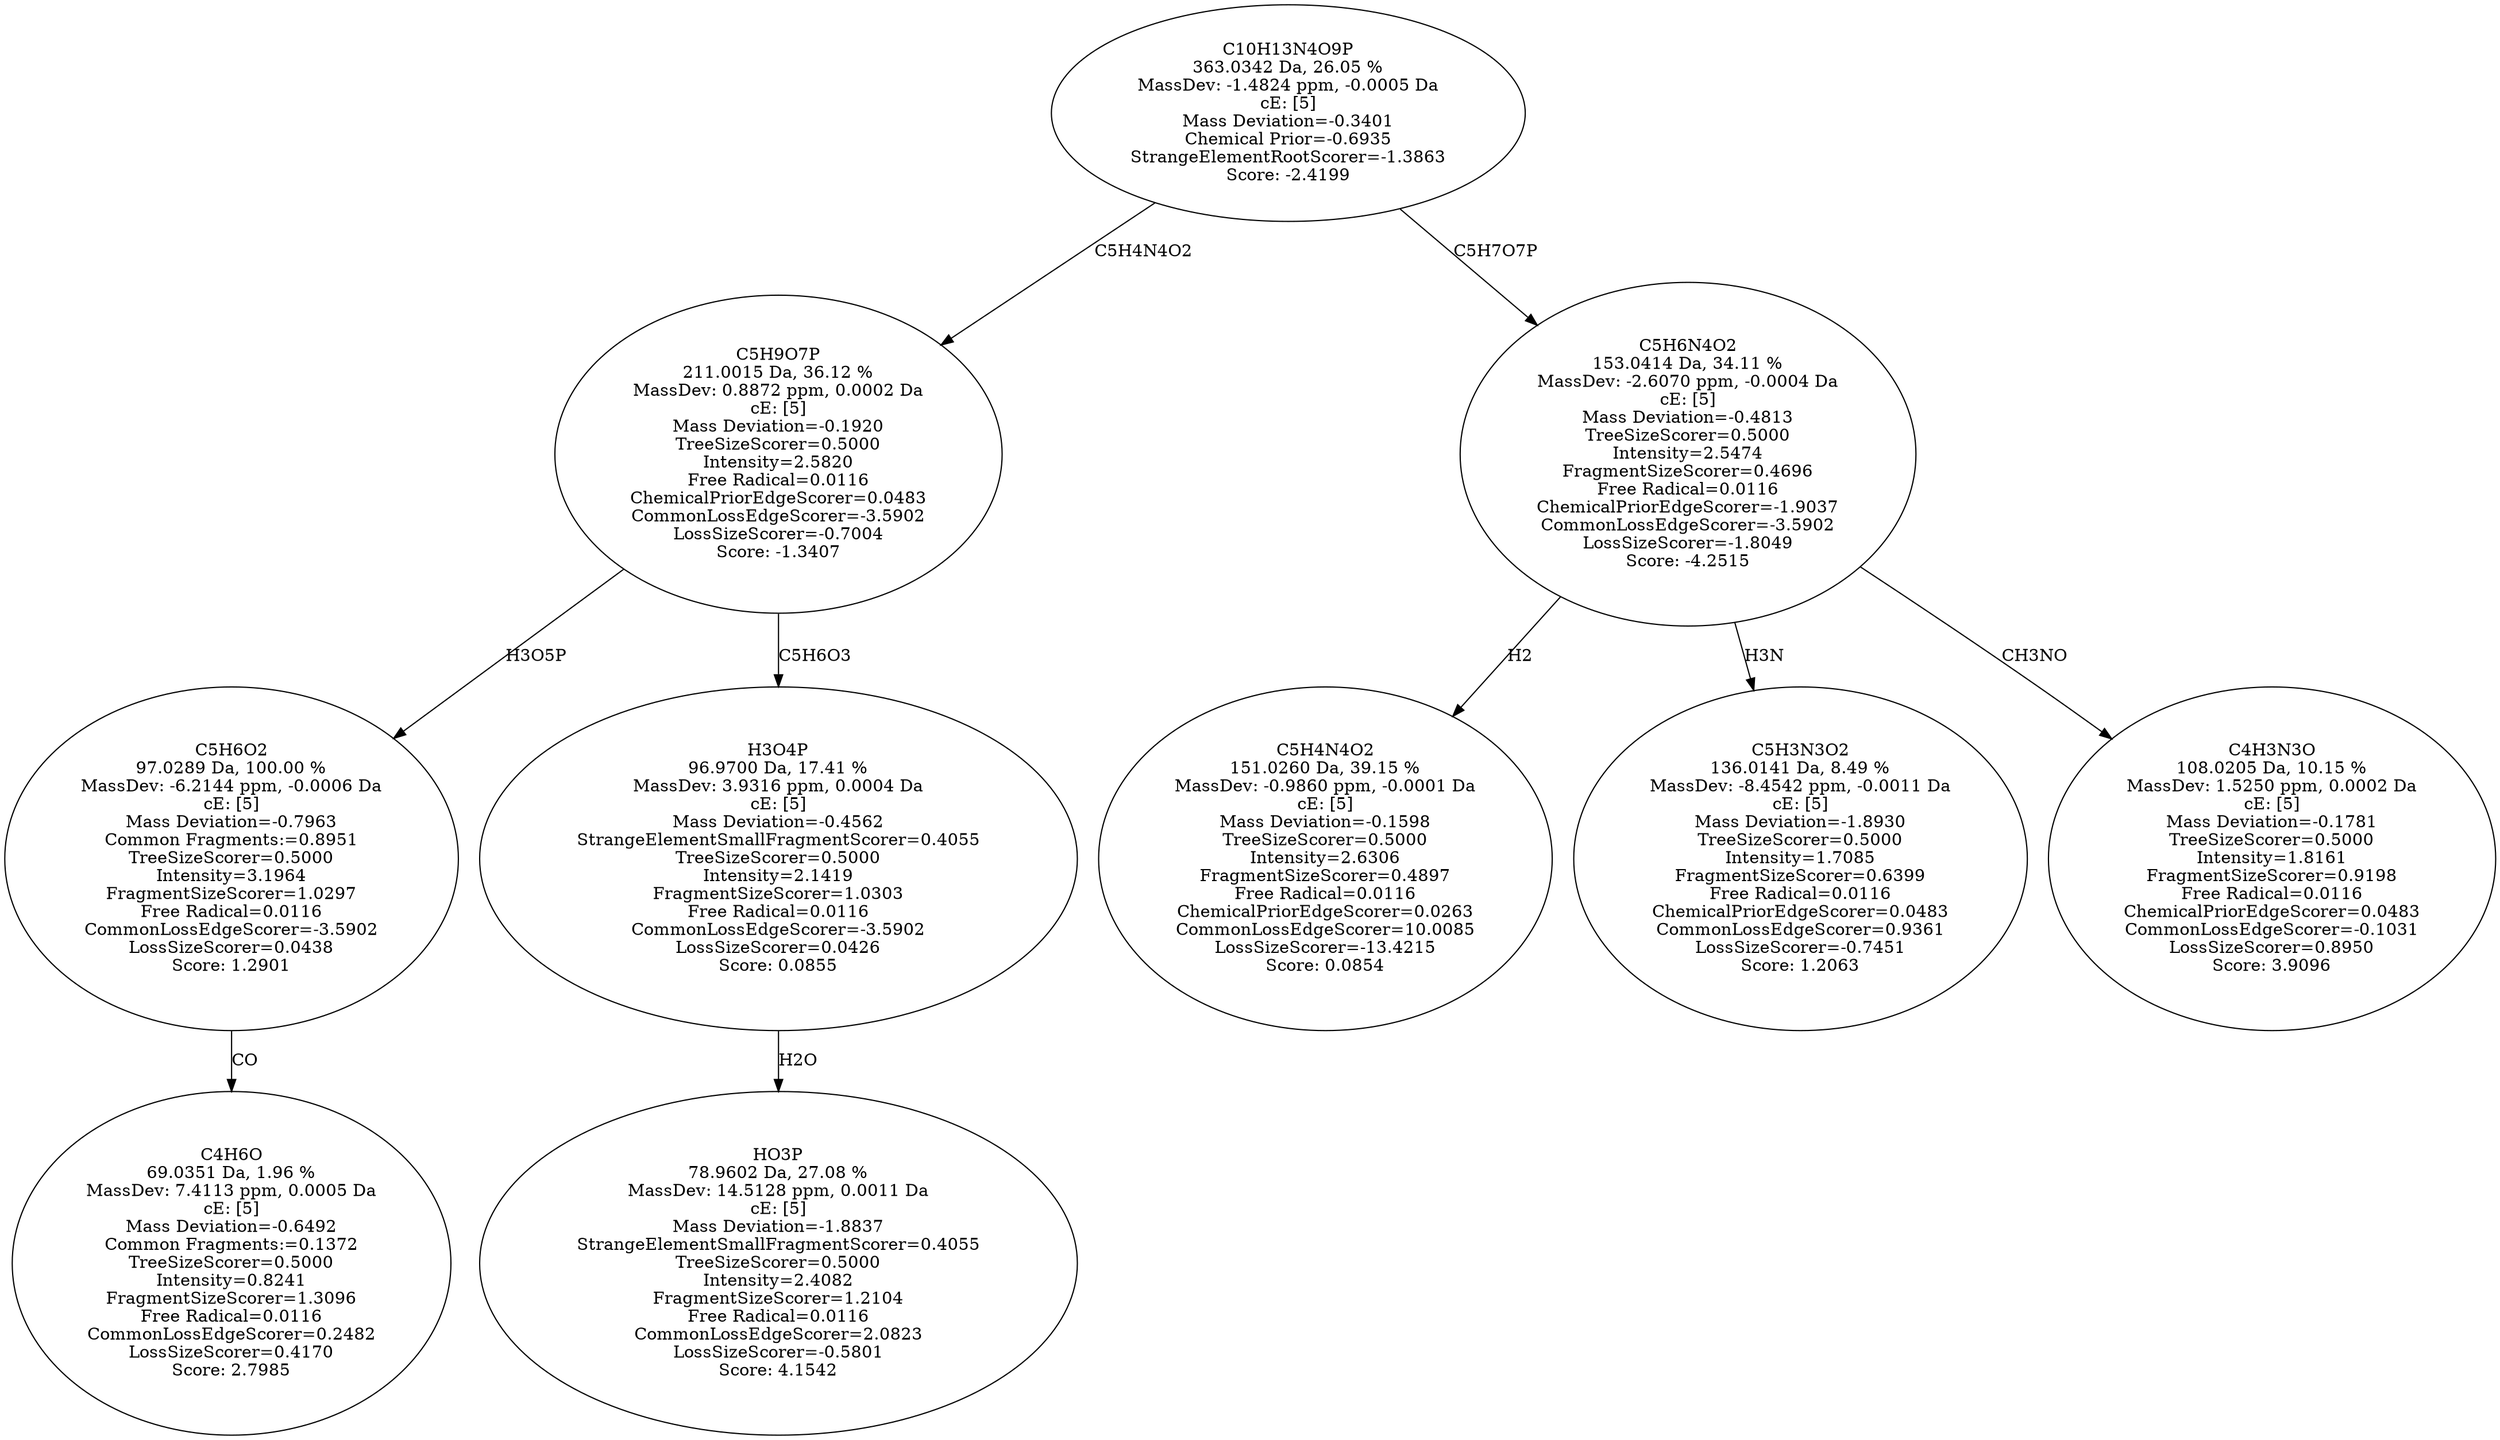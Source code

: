 strict digraph {
v1 [label="C4H6O\n69.0351 Da, 1.96 %\nMassDev: 7.4113 ppm, 0.0005 Da\ncE: [5]\nMass Deviation=-0.6492\nCommon Fragments:=0.1372\nTreeSizeScorer=0.5000\nIntensity=0.8241\nFragmentSizeScorer=1.3096\nFree Radical=0.0116\nCommonLossEdgeScorer=0.2482\nLossSizeScorer=0.4170\nScore: 2.7985"];
v2 [label="C5H6O2\n97.0289 Da, 100.00 %\nMassDev: -6.2144 ppm, -0.0006 Da\ncE: [5]\nMass Deviation=-0.7963\nCommon Fragments:=0.8951\nTreeSizeScorer=0.5000\nIntensity=3.1964\nFragmentSizeScorer=1.0297\nFree Radical=0.0116\nCommonLossEdgeScorer=-3.5902\nLossSizeScorer=0.0438\nScore: 1.2901"];
v3 [label="HO3P\n78.9602 Da, 27.08 %\nMassDev: 14.5128 ppm, 0.0011 Da\ncE: [5]\nMass Deviation=-1.8837\nStrangeElementSmallFragmentScorer=0.4055\nTreeSizeScorer=0.5000\nIntensity=2.4082\nFragmentSizeScorer=1.2104\nFree Radical=0.0116\nCommonLossEdgeScorer=2.0823\nLossSizeScorer=-0.5801\nScore: 4.1542"];
v4 [label="H3O4P\n96.9700 Da, 17.41 %\nMassDev: 3.9316 ppm, 0.0004 Da\ncE: [5]\nMass Deviation=-0.4562\nStrangeElementSmallFragmentScorer=0.4055\nTreeSizeScorer=0.5000\nIntensity=2.1419\nFragmentSizeScorer=1.0303\nFree Radical=0.0116\nCommonLossEdgeScorer=-3.5902\nLossSizeScorer=0.0426\nScore: 0.0855"];
v5 [label="C5H9O7P\n211.0015 Da, 36.12 %\nMassDev: 0.8872 ppm, 0.0002 Da\ncE: [5]\nMass Deviation=-0.1920\nTreeSizeScorer=0.5000\nIntensity=2.5820\nFree Radical=0.0116\nChemicalPriorEdgeScorer=0.0483\nCommonLossEdgeScorer=-3.5902\nLossSizeScorer=-0.7004\nScore: -1.3407"];
v6 [label="C5H4N4O2\n151.0260 Da, 39.15 %\nMassDev: -0.9860 ppm, -0.0001 Da\ncE: [5]\nMass Deviation=-0.1598\nTreeSizeScorer=0.5000\nIntensity=2.6306\nFragmentSizeScorer=0.4897\nFree Radical=0.0116\nChemicalPriorEdgeScorer=0.0263\nCommonLossEdgeScorer=10.0085\nLossSizeScorer=-13.4215\nScore: 0.0854"];
v7 [label="C5H3N3O2\n136.0141 Da, 8.49 %\nMassDev: -8.4542 ppm, -0.0011 Da\ncE: [5]\nMass Deviation=-1.8930\nTreeSizeScorer=0.5000\nIntensity=1.7085\nFragmentSizeScorer=0.6399\nFree Radical=0.0116\nChemicalPriorEdgeScorer=0.0483\nCommonLossEdgeScorer=0.9361\nLossSizeScorer=-0.7451\nScore: 1.2063"];
v8 [label="C4H3N3O\n108.0205 Da, 10.15 %\nMassDev: 1.5250 ppm, 0.0002 Da\ncE: [5]\nMass Deviation=-0.1781\nTreeSizeScorer=0.5000\nIntensity=1.8161\nFragmentSizeScorer=0.9198\nFree Radical=0.0116\nChemicalPriorEdgeScorer=0.0483\nCommonLossEdgeScorer=-0.1031\nLossSizeScorer=0.8950\nScore: 3.9096"];
v9 [label="C5H6N4O2\n153.0414 Da, 34.11 %\nMassDev: -2.6070 ppm, -0.0004 Da\ncE: [5]\nMass Deviation=-0.4813\nTreeSizeScorer=0.5000\nIntensity=2.5474\nFragmentSizeScorer=0.4696\nFree Radical=0.0116\nChemicalPriorEdgeScorer=-1.9037\nCommonLossEdgeScorer=-3.5902\nLossSizeScorer=-1.8049\nScore: -4.2515"];
v10 [label="C10H13N4O9P\n363.0342 Da, 26.05 %\nMassDev: -1.4824 ppm, -0.0005 Da\ncE: [5]\nMass Deviation=-0.3401\nChemical Prior=-0.6935\nStrangeElementRootScorer=-1.3863\nScore: -2.4199"];
v2 -> v1 [label="CO"];
v5 -> v2 [label="H3O5P"];
v4 -> v3 [label="H2O"];
v5 -> v4 [label="C5H6O3"];
v10 -> v5 [label="C5H4N4O2"];
v9 -> v6 [label="H2"];
v9 -> v7 [label="H3N"];
v9 -> v8 [label="CH3NO"];
v10 -> v9 [label="C5H7O7P"];
}